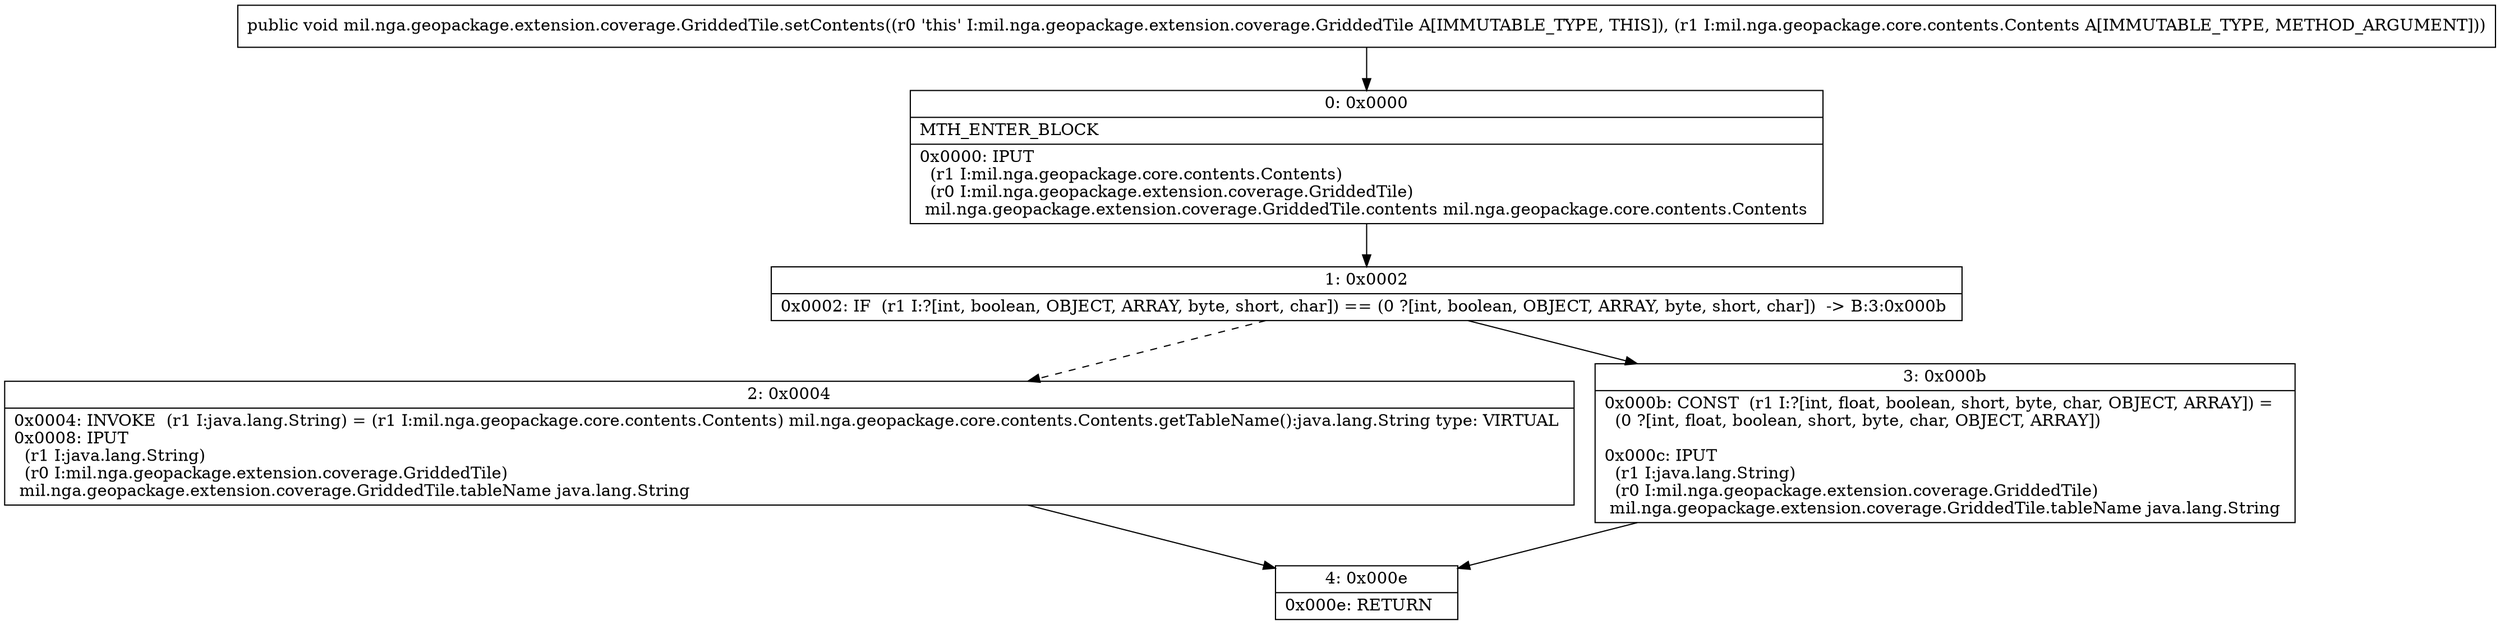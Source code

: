 digraph "CFG formil.nga.geopackage.extension.coverage.GriddedTile.setContents(Lmil\/nga\/geopackage\/core\/contents\/Contents;)V" {
Node_0 [shape=record,label="{0\:\ 0x0000|MTH_ENTER_BLOCK\l|0x0000: IPUT  \l  (r1 I:mil.nga.geopackage.core.contents.Contents)\l  (r0 I:mil.nga.geopackage.extension.coverage.GriddedTile)\l mil.nga.geopackage.extension.coverage.GriddedTile.contents mil.nga.geopackage.core.contents.Contents \l}"];
Node_1 [shape=record,label="{1\:\ 0x0002|0x0002: IF  (r1 I:?[int, boolean, OBJECT, ARRAY, byte, short, char]) == (0 ?[int, boolean, OBJECT, ARRAY, byte, short, char])  \-\> B:3:0x000b \l}"];
Node_2 [shape=record,label="{2\:\ 0x0004|0x0004: INVOKE  (r1 I:java.lang.String) = (r1 I:mil.nga.geopackage.core.contents.Contents) mil.nga.geopackage.core.contents.Contents.getTableName():java.lang.String type: VIRTUAL \l0x0008: IPUT  \l  (r1 I:java.lang.String)\l  (r0 I:mil.nga.geopackage.extension.coverage.GriddedTile)\l mil.nga.geopackage.extension.coverage.GriddedTile.tableName java.lang.String \l}"];
Node_3 [shape=record,label="{3\:\ 0x000b|0x000b: CONST  (r1 I:?[int, float, boolean, short, byte, char, OBJECT, ARRAY]) = \l  (0 ?[int, float, boolean, short, byte, char, OBJECT, ARRAY])\l \l0x000c: IPUT  \l  (r1 I:java.lang.String)\l  (r0 I:mil.nga.geopackage.extension.coverage.GriddedTile)\l mil.nga.geopackage.extension.coverage.GriddedTile.tableName java.lang.String \l}"];
Node_4 [shape=record,label="{4\:\ 0x000e|0x000e: RETURN   \l}"];
MethodNode[shape=record,label="{public void mil.nga.geopackage.extension.coverage.GriddedTile.setContents((r0 'this' I:mil.nga.geopackage.extension.coverage.GriddedTile A[IMMUTABLE_TYPE, THIS]), (r1 I:mil.nga.geopackage.core.contents.Contents A[IMMUTABLE_TYPE, METHOD_ARGUMENT])) }"];
MethodNode -> Node_0;
Node_0 -> Node_1;
Node_1 -> Node_2[style=dashed];
Node_1 -> Node_3;
Node_2 -> Node_4;
Node_3 -> Node_4;
}

